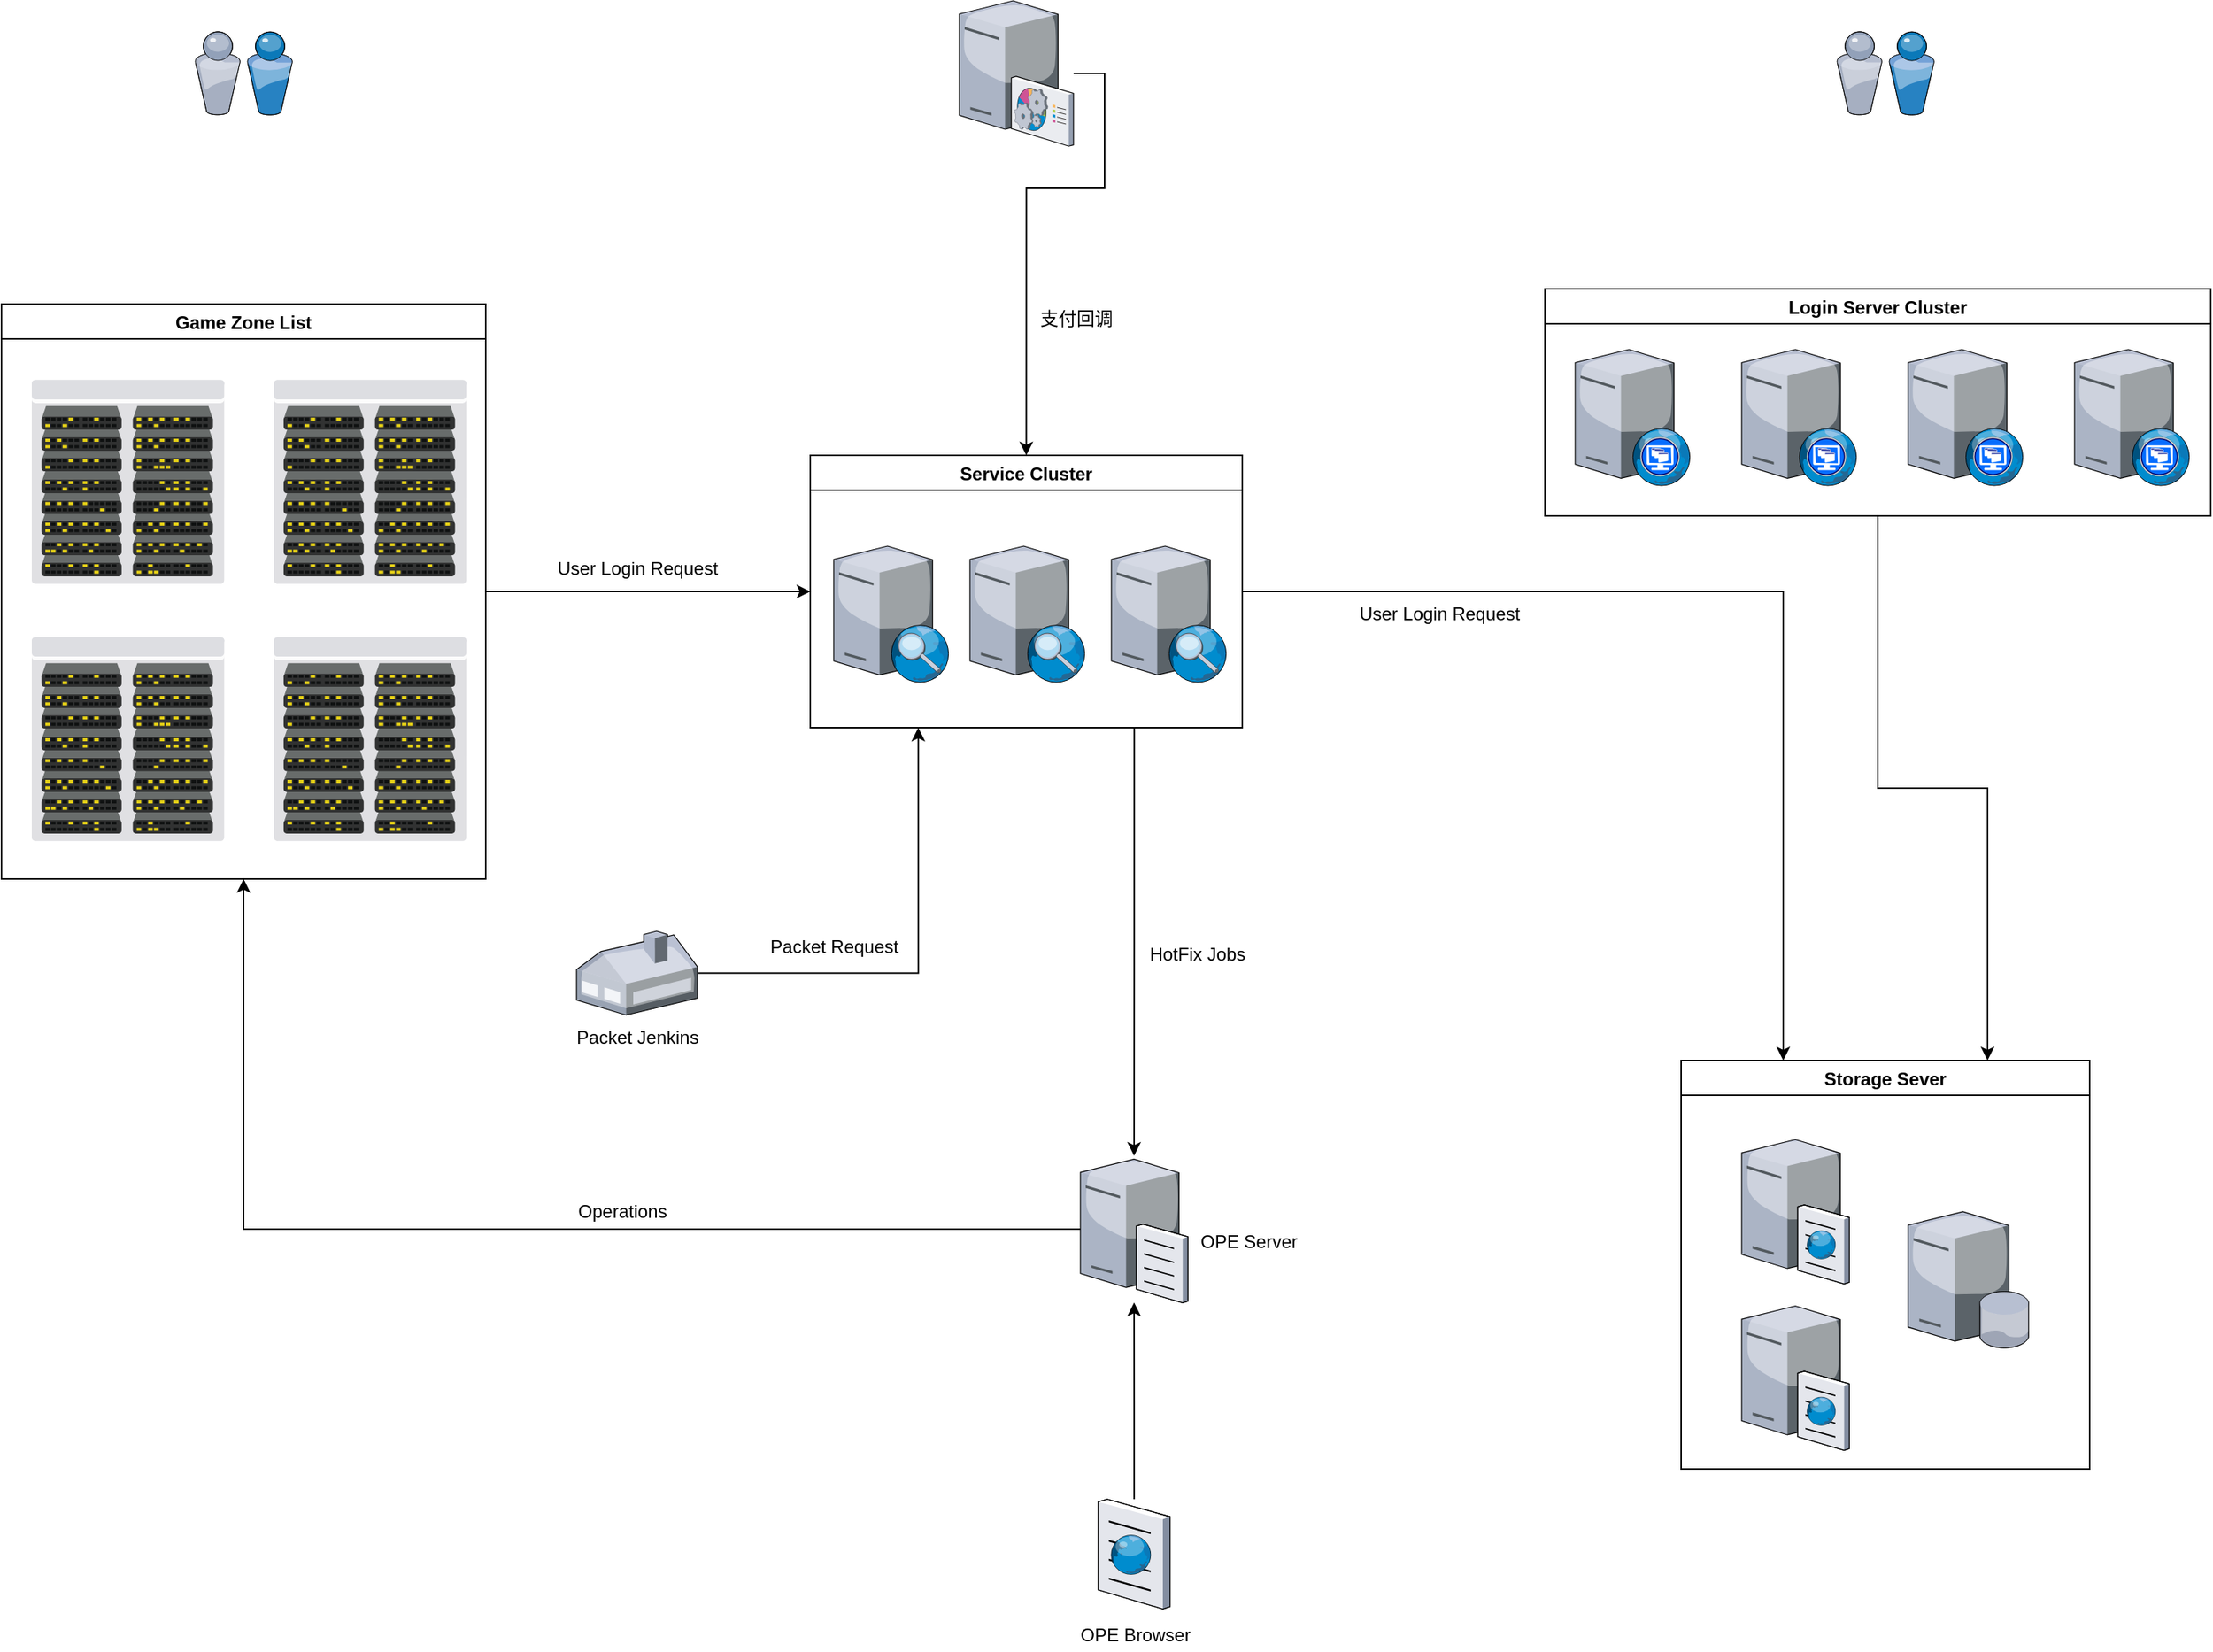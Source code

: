 <mxfile version="16.5.1" type="device"><diagram name="Page-1" id="e3a06f82-3646-2815-327d-82caf3d4e204"><mxGraphModel dx="2062" dy="1217" grid="1" gridSize="10" guides="1" tooltips="1" connect="1" arrows="1" fold="1" page="1" pageScale="1.5" pageWidth="1169" pageHeight="826" background="none" math="0" shadow="0"><root><mxCell id="0" style=";html=1;"/><mxCell id="1" style=";html=1;" parent="0"/><mxCell id="ankH5T1e6DZiS2-K_FS3-1" value="" style="verticalLabelPosition=bottom;sketch=0;aspect=fixed;html=1;verticalAlign=top;strokeColor=none;align=center;outlineConnect=0;shape=mxgraph.citrix.users;" vertex="1" parent="1"><mxGeometry x="1312.75" y="130" width="64.5" height="55" as="geometry"/></mxCell><mxCell id="ankH5T1e6DZiS2-K_FS3-6" value="" style="verticalLabelPosition=bottom;sketch=0;aspect=fixed;html=1;verticalAlign=top;strokeColor=none;align=center;outlineConnect=0;shape=mxgraph.citrix.desktop_web;" vertex="1" parent="1"><mxGeometry x="1140" y="340" width="76.5" height="90" as="geometry"/></mxCell><mxCell id="ankH5T1e6DZiS2-K_FS3-7" value="" style="verticalLabelPosition=bottom;sketch=0;aspect=fixed;html=1;verticalAlign=top;strokeColor=none;align=center;outlineConnect=0;shape=mxgraph.citrix.desktop_web;" vertex="1" parent="1"><mxGeometry x="1250" y="340" width="76.5" height="90" as="geometry"/></mxCell><mxCell id="ankH5T1e6DZiS2-K_FS3-8" value="" style="verticalLabelPosition=bottom;sketch=0;aspect=fixed;html=1;verticalAlign=top;strokeColor=none;align=center;outlineConnect=0;shape=mxgraph.citrix.desktop_web;" vertex="1" parent="1"><mxGeometry x="1360" y="340" width="76.5" height="90" as="geometry"/></mxCell><mxCell id="ankH5T1e6DZiS2-K_FS3-9" value="" style="verticalLabelPosition=bottom;sketch=0;aspect=fixed;html=1;verticalAlign=top;strokeColor=none;align=center;outlineConnect=0;shape=mxgraph.citrix.desktop_web;" vertex="1" parent="1"><mxGeometry x="1470" y="340" width="76.5" height="90" as="geometry"/></mxCell><mxCell id="ankH5T1e6DZiS2-K_FS3-42" style="edgeStyle=orthogonalEdgeStyle;rounded=0;orthogonalLoop=1;jettySize=auto;html=1;exitX=0.5;exitY=1;exitDx=0;exitDy=0;entryX=0.75;entryY=0;entryDx=0;entryDy=0;" edge="1" parent="1" source="ankH5T1e6DZiS2-K_FS3-11" target="ankH5T1e6DZiS2-K_FS3-12"><mxGeometry relative="1" as="geometry"/></mxCell><mxCell id="ankH5T1e6DZiS2-K_FS3-11" value="Login Server Cluster" style="swimlane;" vertex="1" parent="1"><mxGeometry x="1120" y="300" width="440" height="150" as="geometry"/></mxCell><mxCell id="ankH5T1e6DZiS2-K_FS3-12" value="Storage Sever" style="swimlane;" vertex="1" parent="1"><mxGeometry x="1210" y="810" width="270" height="270" as="geometry"/></mxCell><mxCell id="ankH5T1e6DZiS2-K_FS3-47" value="" style="verticalLabelPosition=bottom;sketch=0;aspect=fixed;html=1;verticalAlign=top;strokeColor=none;align=center;outlineConnect=0;shape=mxgraph.citrix.database_server;" vertex="1" parent="ankH5T1e6DZiS2-K_FS3-12"><mxGeometry x="150" y="100" width="80" height="90" as="geometry"/></mxCell><mxCell id="ankH5T1e6DZiS2-K_FS3-49" value="" style="verticalLabelPosition=bottom;sketch=0;aspect=fixed;html=1;verticalAlign=top;strokeColor=none;align=center;outlineConnect=0;shape=mxgraph.citrix.cache_server;" vertex="1" parent="ankH5T1e6DZiS2-K_FS3-12"><mxGeometry x="40" y="50" width="71" height="97.5" as="geometry"/></mxCell><mxCell id="ankH5T1e6DZiS2-K_FS3-50" value="" style="verticalLabelPosition=bottom;sketch=0;aspect=fixed;html=1;verticalAlign=top;strokeColor=none;align=center;outlineConnect=0;shape=mxgraph.citrix.cache_server;" vertex="1" parent="ankH5T1e6DZiS2-K_FS3-12"><mxGeometry x="40" y="160" width="71" height="97.5" as="geometry"/></mxCell><mxCell id="ankH5T1e6DZiS2-K_FS3-16" value="" style="verticalLabelPosition=bottom;sketch=0;aspect=fixed;html=1;verticalAlign=top;strokeColor=none;align=center;outlineConnect=0;shape=mxgraph.citrix.edgesight_server;" vertex="1" parent="1"><mxGeometry x="740" y="470" width="76.5" height="90" as="geometry"/></mxCell><mxCell id="ankH5T1e6DZiS2-K_FS3-17" value="" style="verticalLabelPosition=bottom;sketch=0;aspect=fixed;html=1;verticalAlign=top;strokeColor=none;align=center;outlineConnect=0;shape=mxgraph.citrix.edgesight_server;" vertex="1" parent="1"><mxGeometry x="833.5" y="470" width="76.5" height="90" as="geometry"/></mxCell><mxCell id="ankH5T1e6DZiS2-K_FS3-18" value="" style="verticalLabelPosition=bottom;sketch=0;aspect=fixed;html=1;verticalAlign=top;strokeColor=none;align=center;outlineConnect=0;shape=mxgraph.citrix.edgesight_server;" vertex="1" parent="1"><mxGeometry x="650" y="470" width="76.5" height="90" as="geometry"/></mxCell><mxCell id="ankH5T1e6DZiS2-K_FS3-19" value="" style="verticalLabelPosition=bottom;sketch=0;aspect=fixed;html=1;verticalAlign=top;strokeColor=none;align=center;outlineConnect=0;shape=mxgraph.citrix.datacenter;" vertex="1" parent="1"><mxGeometry x="280" y="360" width="127.5" height="135" as="geometry"/></mxCell><mxCell id="ankH5T1e6DZiS2-K_FS3-21" value="" style="verticalLabelPosition=bottom;sketch=0;aspect=fixed;html=1;verticalAlign=top;strokeColor=none;align=center;outlineConnect=0;shape=mxgraph.citrix.datacenter;" vertex="1" parent="1"><mxGeometry x="120" y="360" width="127.5" height="135" as="geometry"/></mxCell><mxCell id="ankH5T1e6DZiS2-K_FS3-22" value="" style="verticalLabelPosition=bottom;sketch=0;aspect=fixed;html=1;verticalAlign=top;strokeColor=none;align=center;outlineConnect=0;shape=mxgraph.citrix.datacenter;" vertex="1" parent="1"><mxGeometry x="120" y="530" width="127.5" height="135" as="geometry"/></mxCell><mxCell id="ankH5T1e6DZiS2-K_FS3-23" value="" style="verticalLabelPosition=bottom;sketch=0;aspect=fixed;html=1;verticalAlign=top;strokeColor=none;align=center;outlineConnect=0;shape=mxgraph.citrix.datacenter;" vertex="1" parent="1"><mxGeometry x="280" y="530" width="127.5" height="135" as="geometry"/></mxCell><mxCell id="ankH5T1e6DZiS2-K_FS3-29" style="edgeStyle=orthogonalEdgeStyle;rounded=0;orthogonalLoop=1;jettySize=auto;html=1;exitX=1;exitY=0.5;exitDx=0;exitDy=0;entryX=0;entryY=0.5;entryDx=0;entryDy=0;" edge="1" parent="1" source="ankH5T1e6DZiS2-K_FS3-24" target="ankH5T1e6DZiS2-K_FS3-25"><mxGeometry relative="1" as="geometry"/></mxCell><mxCell id="ankH5T1e6DZiS2-K_FS3-24" value="Game Zone List" style="swimlane;" vertex="1" parent="1"><mxGeometry x="100" y="310" width="320" height="380" as="geometry"/></mxCell><mxCell id="ankH5T1e6DZiS2-K_FS3-40" style="edgeStyle=orthogonalEdgeStyle;rounded=0;orthogonalLoop=1;jettySize=auto;html=1;exitX=0.75;exitY=1;exitDx=0;exitDy=0;" edge="1" parent="1" source="ankH5T1e6DZiS2-K_FS3-25" target="ankH5T1e6DZiS2-K_FS3-36"><mxGeometry relative="1" as="geometry"/></mxCell><mxCell id="ankH5T1e6DZiS2-K_FS3-43" style="edgeStyle=orthogonalEdgeStyle;rounded=0;orthogonalLoop=1;jettySize=auto;html=1;exitX=1;exitY=0.5;exitDx=0;exitDy=0;entryX=0.25;entryY=0;entryDx=0;entryDy=0;" edge="1" parent="1" source="ankH5T1e6DZiS2-K_FS3-25" target="ankH5T1e6DZiS2-K_FS3-12"><mxGeometry relative="1" as="geometry"/></mxCell><mxCell id="ankH5T1e6DZiS2-K_FS3-25" value="Service Cluster" style="swimlane;" vertex="1" parent="1"><mxGeometry x="634.5" y="410" width="285.5" height="180" as="geometry"/></mxCell><mxCell id="ankH5T1e6DZiS2-K_FS3-64" style="edgeStyle=orthogonalEdgeStyle;rounded=0;orthogonalLoop=1;jettySize=auto;html=1;" edge="1" parent="1" source="ankH5T1e6DZiS2-K_FS3-26" target="ankH5T1e6DZiS2-K_FS3-36"><mxGeometry relative="1" as="geometry"><mxPoint x="848.5" y="1070" as="targetPoint"/></mxGeometry></mxCell><mxCell id="ankH5T1e6DZiS2-K_FS3-26" value="" style="verticalLabelPosition=bottom;sketch=0;aspect=fixed;html=1;verticalAlign=top;strokeColor=none;align=center;outlineConnect=0;shape=mxgraph.citrix.browser;" vertex="1" parent="1"><mxGeometry x="824.75" y="1100" width="47.5" height="72.5" as="geometry"/></mxCell><mxCell id="ankH5T1e6DZiS2-K_FS3-27" value="OPE Browser" style="text;html=1;align=center;verticalAlign=middle;resizable=0;points=[];autosize=1;strokeColor=none;fillColor=none;" vertex="1" parent="1"><mxGeometry x="803.5" y="1180" width="90" height="20" as="geometry"/></mxCell><mxCell id="ankH5T1e6DZiS2-K_FS3-30" value="User Login Request" style="text;html=1;align=center;verticalAlign=middle;resizable=0;points=[];autosize=1;strokeColor=none;fillColor=none;" vertex="1" parent="1"><mxGeometry x="460" y="475" width="120" height="20" as="geometry"/></mxCell><mxCell id="ankH5T1e6DZiS2-K_FS3-35" style="edgeStyle=orthogonalEdgeStyle;rounded=0;orthogonalLoop=1;jettySize=auto;html=1;entryX=0.25;entryY=1;entryDx=0;entryDy=0;" edge="1" parent="1" source="ankH5T1e6DZiS2-K_FS3-32" target="ankH5T1e6DZiS2-K_FS3-25"><mxGeometry relative="1" as="geometry"/></mxCell><mxCell id="ankH5T1e6DZiS2-K_FS3-32" value="" style="verticalLabelPosition=bottom;sketch=0;aspect=fixed;html=1;verticalAlign=top;strokeColor=none;align=center;outlineConnect=0;shape=mxgraph.citrix.home_office;" vertex="1" parent="1"><mxGeometry x="480" y="724.5" width="80" height="55.5" as="geometry"/></mxCell><mxCell id="ankH5T1e6DZiS2-K_FS3-33" value="Packet Jenkins" style="text;html=1;align=center;verticalAlign=middle;resizable=0;points=[];autosize=1;strokeColor=none;fillColor=none;" vertex="1" parent="1"><mxGeometry x="470" y="785" width="100" height="20" as="geometry"/></mxCell><mxCell id="ankH5T1e6DZiS2-K_FS3-60" value="" style="edgeStyle=orthogonalEdgeStyle;rounded=0;orthogonalLoop=1;jettySize=auto;html=1;entryX=0.5;entryY=1;entryDx=0;entryDy=0;" edge="1" parent="1" source="ankH5T1e6DZiS2-K_FS3-36" target="ankH5T1e6DZiS2-K_FS3-24"><mxGeometry relative="1" as="geometry"><mxPoint x="733" y="921.5" as="targetPoint"/></mxGeometry></mxCell><mxCell id="ankH5T1e6DZiS2-K_FS3-36" value="" style="verticalLabelPosition=bottom;sketch=0;aspect=fixed;html=1;verticalAlign=top;strokeColor=none;align=center;outlineConnect=0;shape=mxgraph.citrix.file_server;" vertex="1" parent="1"><mxGeometry x="813" y="873" width="71" height="97" as="geometry"/></mxCell><mxCell id="ankH5T1e6DZiS2-K_FS3-37" value="Packet Request" style="text;html=1;align=center;verticalAlign=middle;resizable=0;points=[];autosize=1;strokeColor=none;fillColor=none;" vertex="1" parent="1"><mxGeometry x="600" y="724.5" width="100" height="20" as="geometry"/></mxCell><mxCell id="ankH5T1e6DZiS2-K_FS3-39" value="OPE Server" style="text;html=1;align=center;verticalAlign=middle;resizable=0;points=[];autosize=1;strokeColor=none;fillColor=none;" vertex="1" parent="1"><mxGeometry x="884" y="920" width="80" height="20" as="geometry"/></mxCell><mxCell id="ankH5T1e6DZiS2-K_FS3-41" value="HotFix Jobs" style="text;html=1;align=center;verticalAlign=middle;resizable=0;points=[];autosize=1;strokeColor=none;fillColor=none;" vertex="1" parent="1"><mxGeometry x="850" y="730" width="80" height="20" as="geometry"/></mxCell><mxCell id="ankH5T1e6DZiS2-K_FS3-44" value="User Login Request" style="text;html=1;align=center;verticalAlign=middle;resizable=0;points=[];autosize=1;strokeColor=none;fillColor=none;" vertex="1" parent="1"><mxGeometry x="990" y="505" width="120" height="20" as="geometry"/></mxCell><mxCell id="ankH5T1e6DZiS2-K_FS3-55" value="" style="verticalLabelPosition=bottom;sketch=0;aspect=fixed;html=1;verticalAlign=top;strokeColor=none;align=center;outlineConnect=0;shape=mxgraph.citrix.users;" vertex="1" parent="1"><mxGeometry x="227.75" y="130" width="64.5" height="55" as="geometry"/></mxCell><mxCell id="ankH5T1e6DZiS2-K_FS3-57" value="" style="edgeStyle=orthogonalEdgeStyle;rounded=0;orthogonalLoop=1;jettySize=auto;html=1;entryX=0.5;entryY=0;entryDx=0;entryDy=0;" edge="1" parent="1" source="ankH5T1e6DZiS2-K_FS3-56" target="ankH5T1e6DZiS2-K_FS3-25"><mxGeometry relative="1" as="geometry"><mxPoint x="812.3" y="232.55" as="targetPoint"/><Array as="points"><mxPoint x="829" y="158"/><mxPoint x="829" y="233"/><mxPoint x="777" y="233"/></Array></mxGeometry></mxCell><mxCell id="ankH5T1e6DZiS2-K_FS3-56" value="" style="verticalLabelPosition=bottom;sketch=0;aspect=fixed;html=1;verticalAlign=top;strokeColor=none;align=center;outlineConnect=0;shape=mxgraph.citrix.command_center;" vertex="1" parent="1"><mxGeometry x="733" y="109.5" width="75.5" height="96" as="geometry"/></mxCell><mxCell id="ankH5T1e6DZiS2-K_FS3-58" value="支付回调" style="text;html=1;align=center;verticalAlign=middle;resizable=0;points=[];autosize=1;strokeColor=none;fillColor=none;" vertex="1" parent="1"><mxGeometry x="780" y="310" width="60" height="20" as="geometry"/></mxCell><mxCell id="ankH5T1e6DZiS2-K_FS3-61" value="Operations" style="text;html=1;align=center;verticalAlign=middle;resizable=0;points=[];autosize=1;strokeColor=none;fillColor=none;" vertex="1" parent="1"><mxGeometry x="475" y="900" width="70" height="20" as="geometry"/></mxCell></root></mxGraphModel></diagram></mxfile>